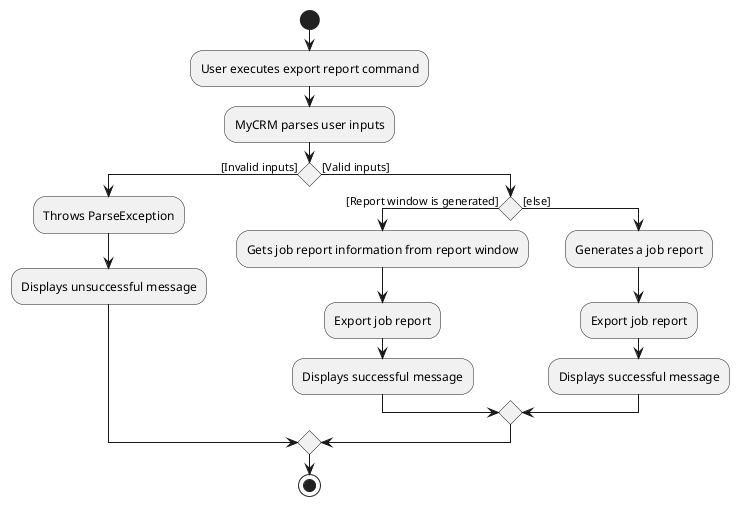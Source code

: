 @startuml
'https://plantuml.com/activity-diagram-beta

start
:User executes export report command;
:MyCRM parses user inputs;
if () then ([Invalid inputs])
    :Throws ParseException;
    :Displays unsuccessful message;
else ([Valid inputs])
    if () then ([Report window is generated])
        :Gets job report information from report window;
        :Export job report;
        :Displays successful message;
    else ([else])
        :Generates a job report;
        :Export job report;
        :Displays successful message;
    endif
endif
stop

@enduml
